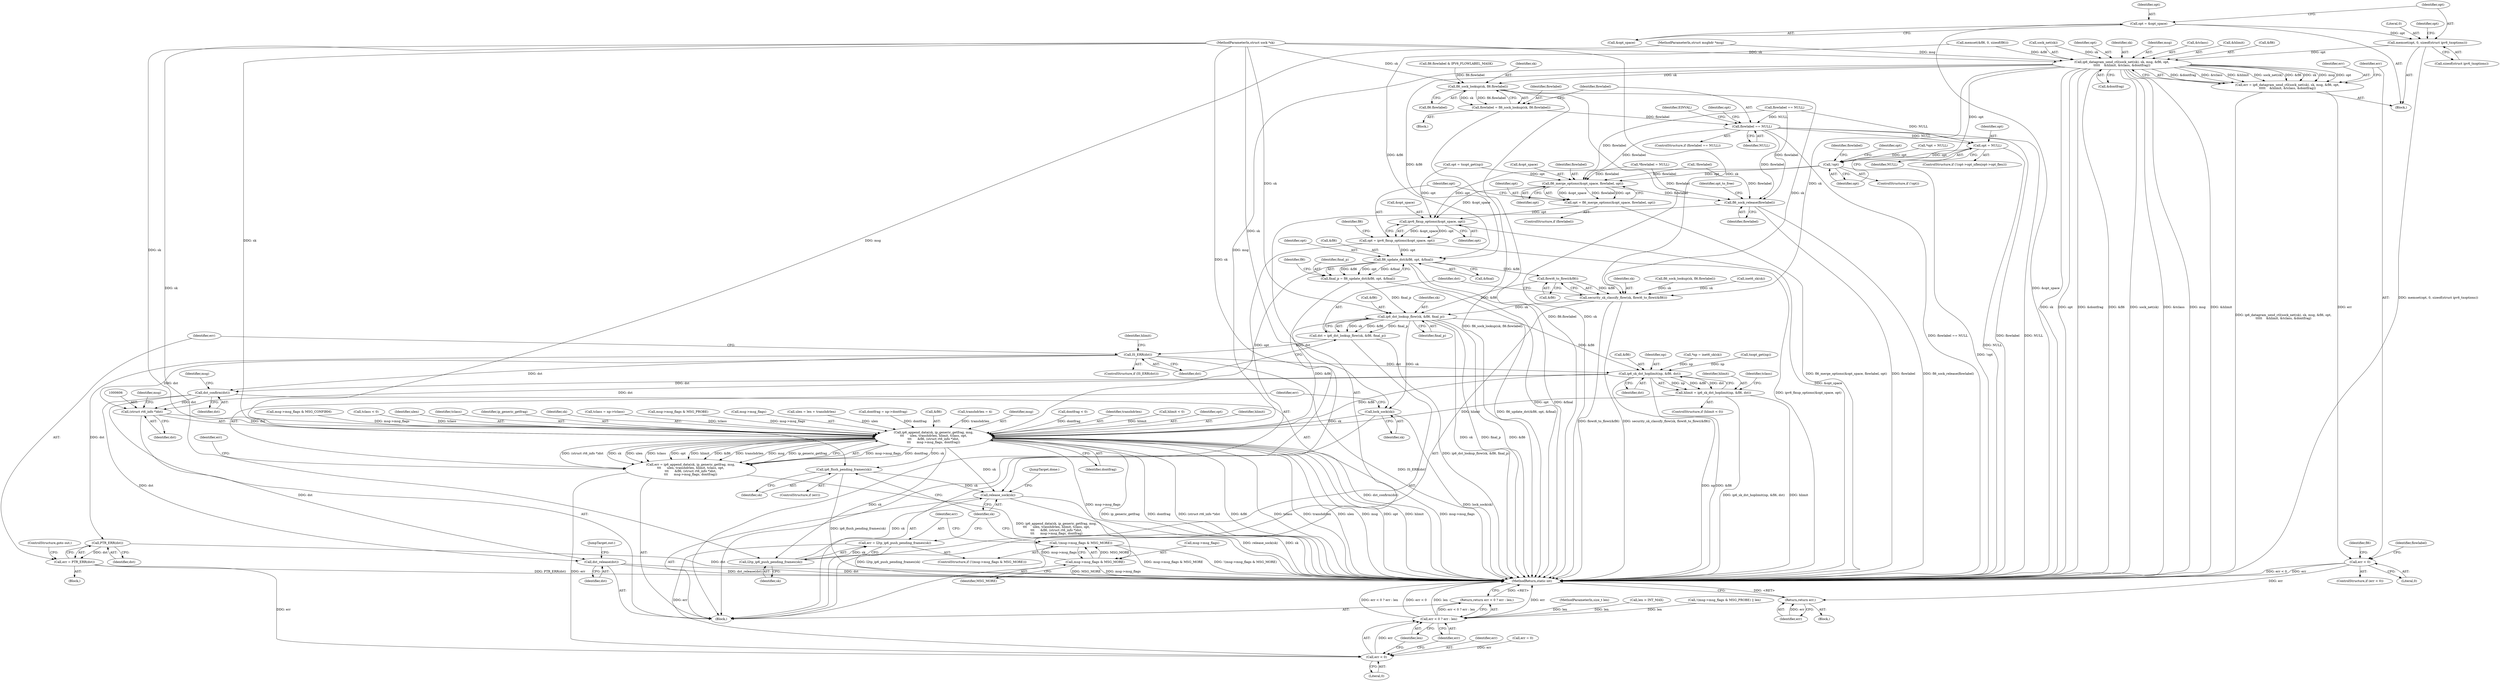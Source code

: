digraph "0_linux_45f6fad84cc305103b28d73482b344d7f5b76f39_19@API" {
"1000348" [label="(Call,memset(opt, 0, sizeof(struct ipv6_txoptions)))"];
"1000344" [label="(Call,opt = &opt_space)"];
"1000361" [label="(Call,ip6_datagram_send_ctl(sock_net(sk), sk, msg, &fl6, opt,\n\t\t\t\t\t    &hlimit, &tclass, &dontfrag))"];
"1000359" [label="(Call,err = ip6_datagram_send_ctl(sock_net(sk), sk, msg, &fl6, opt,\n\t\t\t\t\t    &hlimit, &tclass, &dontfrag))"];
"1000376" [label="(Call,err < 0)"];
"1000382" [label="(Return,return err;)"];
"1000396" [label="(Call,fl6_sock_lookup(sk, fl6.flowlabel))"];
"1000394" [label="(Call,flowlabel = fl6_sock_lookup(sk, fl6.flowlabel))"];
"1000402" [label="(Call,flowlabel == NULL)"];
"1000417" [label="(Call,opt = NULL)"];
"1000421" [label="(Call,!opt)"];
"1000435" [label="(Call,fl6_merge_options(&opt_space, flowlabel, opt))"];
"1000433" [label="(Call,opt = fl6_merge_options(&opt_space, flowlabel, opt))"];
"1000442" [label="(Call,ipv6_fixup_options(&opt_space, opt))"];
"1000440" [label="(Call,opt = ipv6_fixup_options(&opt_space, opt))"];
"1000495" [label="(Call,fl6_update_dst(&fl6, opt, &final))"];
"1000493" [label="(Call,final_p = fl6_update_dst(&fl6, opt, &final))"];
"1000539" [label="(Call,ip6_dst_lookup_flow(sk, &fl6, final_p))"];
"1000537" [label="(Call,dst = ip6_dst_lookup_flow(sk, &fl6, final_p))"];
"1000545" [label="(Call,IS_ERR(dst))"];
"1000550" [label="(Call,PTR_ERR(dst))"];
"1000548" [label="(Call,err = PTR_ERR(dst))"];
"1000640" [label="(Call,err < 0)"];
"1000639" [label="(Call,err < 0 ? err : len)"];
"1000638" [label="(Return,return err < 0 ? err : len;)"];
"1000559" [label="(Call,ip6_sk_dst_hoplimit(np, &fl6, dst))"];
"1000557" [label="(Call,hlimit = ip6_sk_dst_hoplimit(np, &fl6, dst))"];
"1000594" [label="(Call,ip6_append_data(sk, ip_generic_getfrag, msg,\n\t\t\t      ulen, transhdrlen, hlimit, tclass, opt,\n\t\t\t      &fl6, (struct rt6_info *)dst,\n\t\t\t      msg->msg_flags, dontfrag))"];
"1000592" [label="(Call,err = ip6_append_data(sk, ip_generic_getfrag, msg,\n\t\t\t      ulen, transhdrlen, hlimit, tclass, opt,\n\t\t\t      &fl6, (struct rt6_info *)dst,\n\t\t\t      msg->msg_flags, dontfrag))"];
"1000614" [label="(Call,ip6_flush_pending_frames(sk))"];
"1000628" [label="(Call,release_sock(sk))"];
"1000619" [label="(Call,msg->msg_flags & MSG_MORE)"];
"1000618" [label="(Call,!(msg->msg_flags & MSG_MORE))"];
"1000626" [label="(Call,l2tp_ip6_push_pending_frames(sk))"];
"1000624" [label="(Call,err = l2tp_ip6_push_pending_frames(sk))"];
"1000605" [label="(Call,(struct rt6_info *)dst)"];
"1000631" [label="(Call,dst_release(dst))"];
"1000646" [label="(Call,dst_confirm(dst))"];
"1000590" [label="(Call,lock_sock(sk))"];
"1000534" [label="(Call,flowi6_to_flowi(&fl6))"];
"1000532" [label="(Call,security_sk_classify_flow(sk, flowi6_to_flowi(&fl6)))"];
"1000634" [label="(Call,fl6_sock_release(flowlabel))"];
"1000350" [label="(Literal,0)"];
"1000625" [label="(Identifier,err)"];
"1000441" [label="(Identifier,opt)"];
"1000577" [label="(Call,dontfrag = np->dontfrag)"];
"1000623" [label="(Identifier,MSG_MORE)"];
"1000359" [label="(Call,err = ip6_datagram_send_ctl(sock_net(sk), sk, msg, &fl6, opt,\n\t\t\t\t\t    &hlimit, &tclass, &dontfrag))"];
"1000642" [label="(Literal,0)"];
"1000407" [label="(Identifier,EINVAL)"];
"1000362" [label="(Call,sock_net(sk))"];
"1000603" [label="(Call,&fl6)"];
"1000419" [label="(Identifier,NULL)"];
"1000159" [label="(Call,transhdrlen = 4)"];
"1000613" [label="(Identifier,err)"];
"1000552" [label="(ControlStructure,goto out;)"];
"1000431" [label="(ControlStructure,if (flowlabel))"];
"1000368" [label="(Identifier,opt)"];
"1000256" [label="(Call,flowlabel == NULL)"];
"1000532" [label="(Call,security_sk_classify_flow(sk, flowi6_to_flowi(&fl6)))"];
"1000107" [label="(MethodParameterIn,struct sock *sk)"];
"1000382" [label="(Return,return err;)"];
"1000620" [label="(Call,msg->msg_flags)"];
"1000631" [label="(Call,dst_release(dst))"];
"1000612" [label="(ControlStructure,if (err))"];
"1000538" [label="(Identifier,dst)"];
"1000361" [label="(Call,ip6_datagram_send_ctl(sock_net(sk), sk, msg, &fl6, opt,\n\t\t\t\t\t    &hlimit, &tclass, &dontfrag))"];
"1000376" [label="(Call,err < 0)"];
"1000421" [label="(Call,!opt)"];
"1000403" [label="(Identifier,flowlabel)"];
"1000495" [label="(Call,fl6_update_dst(&fl6, opt, &final))"];
"1000402" [label="(Call,flowlabel == NULL)"];
"1000343" [label="(Block,)"];
"1000351" [label="(Call,sizeof(struct ipv6_txoptions))"];
"1000424" [label="(Call,opt = txopt_get(np))"];
"1000393" [label="(Block,)"];
"1000498" [label="(Identifier,opt)"];
"1000632" [label="(Identifier,dst)"];
"1000418" [label="(Identifier,opt)"];
"1000611" [label="(Identifier,dontfrag)"];
"1000543" [label="(Identifier,final_p)"];
"1000442" [label="(Call,ipv6_fixup_options(&opt_space, opt))"];
"1000545" [label="(Call,IS_ERR(dst))"];
"1000412" [label="(Identifier,opt)"];
"1000617" [label="(ControlStructure,if (!(msg->msg_flags & MSG_MORE)))"];
"1000548" [label="(Call,err = PTR_ERR(dst))"];
"1000640" [label="(Call,err < 0)"];
"1000646" [label="(Call,dst_confirm(dst))"];
"1000379" [label="(Block,)"];
"1000534" [label="(Call,flowi6_to_flowi(&fl6))"];
"1000364" [label="(Identifier,sk)"];
"1000662" [label="(MethodReturn,static int)"];
"1000360" [label="(Identifier,err)"];
"1000420" [label="(ControlStructure,if (!opt))"];
"1000559" [label="(Call,ip6_sk_dst_hoplimit(np, &fl6, dst))"];
"1000345" [label="(Identifier,opt)"];
"1000614" [label="(Call,ip6_flush_pending_frames(sk))"];
"1000566" [label="(Identifier,tclass)"];
"1000391" [label="(Call,!flowlabel)"];
"1000494" [label="(Identifier,final_p)"];
"1000555" [label="(Identifier,hlimit)"];
"1000653" [label="(Identifier,msg)"];
"1000398" [label="(Call,fl6.flowlabel)"];
"1000560" [label="(Identifier,np)"];
"1000649" [label="(Call,!(msg->msg_flags & MSG_PROBE) || len)"];
"1000624" [label="(Call,err = l2tp_ip6_push_pending_frames(sk))"];
"1000619" [label="(Call,msg->msg_flags & MSG_MORE)"];
"1000373" [label="(Call,&dontfrag)"];
"1000609" [label="(Identifier,msg)"];
"1000533" [label="(Identifier,sk)"];
"1000597" [label="(Identifier,msg)"];
"1000647" [label="(Identifier,dst)"];
"1000434" [label="(Identifier,opt)"];
"1000553" [label="(ControlStructure,if (hlimit < 0))"];
"1000250" [label="(Call,fl6_sock_lookup(sk, fl6.flowlabel))"];
"1000539" [label="(Call,ip6_dst_lookup_flow(sk, &fl6, final_p))"];
"1000432" [label="(Identifier,flowlabel)"];
"1000550" [label="(Call,PTR_ERR(dst))"];
"1000546" [label="(Identifier,dst)"];
"1000590" [label="(Call,lock_sock(sk))"];
"1000381" [label="(Identifier,flowlabel)"];
"1000557" [label="(Call,hlimit = ip6_sk_dst_hoplimit(np, &fl6, dst))"];
"1000386" [label="(Call,fl6.flowlabel & IPV6_FLOWLABEL_MASK)"];
"1000547" [label="(Block,)"];
"1000109" [label="(MethodParameterIn,size_t len)"];
"1000365" [label="(Identifier,msg)"];
"1000425" [label="(Identifier,opt)"];
"1000116" [label="(Call,*np = inet6_sk(sk))"];
"1000499" [label="(Call,&final)"];
"1000540" [label="(Identifier,sk)"];
"1000404" [label="(Identifier,NULL)"];
"1000541" [label="(Call,&fl6)"];
"1000574" [label="(Call,dontfrag < 0)"];
"1000371" [label="(Call,&tclass)"];
"1000375" [label="(ControlStructure,if (err < 0))"];
"1000599" [label="(Identifier,transhdrlen)"];
"1000401" [label="(ControlStructure,if (flowlabel == NULL))"];
"1000426" [label="(Call,txopt_get(np))"];
"1000110" [label="(Block,)"];
"1000607" [label="(Identifier,dst)"];
"1000377" [label="(Identifier,err)"];
"1000346" [label="(Call,&opt_space)"];
"1000551" [label="(Identifier,dst)"];
"1000378" [label="(Literal,0)"];
"1000615" [label="(Identifier,sk)"];
"1000554" [label="(Call,hlimit < 0)"];
"1000643" [label="(Identifier,err)"];
"1000185" [label="(Call,memset(&fl6, 0, sizeof(fl6)))"];
"1000436" [label="(Call,&opt_space)"];
"1000125" [label="(Call,*opt = NULL)"];
"1000433" [label="(Call,opt = fl6_merge_options(&opt_space, flowlabel, opt))"];
"1000602" [label="(Identifier,opt)"];
"1000438" [label="(Identifier,flowlabel)"];
"1000349" [label="(Identifier,opt)"];
"1000344" [label="(Call,opt = &opt_space)"];
"1000594" [label="(Call,ip6_append_data(sk, ip_generic_getfrag, msg,\n\t\t\t      ulen, transhdrlen, hlimit, tclass, opt,\n\t\t\t      &fl6, (struct rt6_info *)dst,\n\t\t\t      msg->msg_flags, dontfrag))"];
"1000634" [label="(Call,fl6_sock_release(flowlabel))"];
"1000600" [label="(Identifier,hlimit)"];
"1000583" [label="(Call,msg->msg_flags & MSG_CONFIRM)"];
"1000445" [label="(Identifier,opt)"];
"1000394" [label="(Call,flowlabel = fl6_sock_lookup(sk, fl6.flowlabel))"];
"1000629" [label="(Identifier,sk)"];
"1000544" [label="(ControlStructure,if (IS_ERR(dst)))"];
"1000644" [label="(Identifier,len)"];
"1000635" [label="(Identifier,flowlabel)"];
"1000395" [label="(Identifier,flowlabel)"];
"1000383" [label="(Identifier,err)"];
"1000605" [label="(Call,(struct rt6_info *)dst)"];
"1000408" [label="(ControlStructure,if (!(opt->opt_nflen|opt->opt_flen)))"];
"1000641" [label="(Identifier,err)"];
"1000565" [label="(Call,tclass < 0)"];
"1000591" [label="(Identifier,sk)"];
"1000598" [label="(Identifier,ulen)"];
"1000601" [label="(Identifier,tclass)"];
"1000618" [label="(Call,!(msg->msg_flags & MSG_MORE))"];
"1000630" [label="(JumpTarget,done:)"];
"1000118" [label="(Call,inet6_sk(sk))"];
"1000627" [label="(Identifier,sk)"];
"1000493" [label="(Call,final_p = fl6_update_dst(&fl6, opt, &final))"];
"1000558" [label="(Identifier,hlimit)"];
"1000549" [label="(Identifier,err)"];
"1000596" [label="(Identifier,ip_generic_getfrag)"];
"1000637" [label="(Identifier,opt_to_free)"];
"1000595" [label="(Identifier,sk)"];
"1000537" [label="(Call,dst = ip6_dst_lookup_flow(sk, &fl6, final_p))"];
"1000440" [label="(Call,opt = ipv6_fixup_options(&opt_space, opt))"];
"1000417" [label="(Call,opt = NULL)"];
"1000568" [label="(Call,tclass = np->tclass)"];
"1000651" [label="(Call,msg->msg_flags & MSG_PROBE)"];
"1000355" [label="(Identifier,opt)"];
"1000608" [label="(Call,msg->msg_flags)"];
"1000448" [label="(Identifier,fl6)"];
"1000369" [label="(Call,&hlimit)"];
"1000535" [label="(Call,&fl6)"];
"1000592" [label="(Call,err = ip6_append_data(sk, ip_generic_getfrag, msg,\n\t\t\t      ulen, transhdrlen, hlimit, tclass, opt,\n\t\t\t      &fl6, (struct rt6_info *)dst,\n\t\t\t      msg->msg_flags, dontfrag))"];
"1000633" [label="(JumpTarget,out:)"];
"1000628" [label="(Call,release_sock(sk))"];
"1000397" [label="(Identifier,sk)"];
"1000561" [label="(Call,&fl6)"];
"1000435" [label="(Call,fl6_merge_options(&opt_space, flowlabel, opt))"];
"1000593" [label="(Identifier,err)"];
"1000388" [label="(Identifier,fl6)"];
"1000170" [label="(Call,len > INT_MAX)"];
"1000396" [label="(Call,fl6_sock_lookup(sk, fl6.flowlabel))"];
"1000108" [label="(MethodParameterIn,struct msghdr *msg)"];
"1000563" [label="(Identifier,dst)"];
"1000505" [label="(Identifier,fl6)"];
"1000348" [label="(Call,memset(opt, 0, sizeof(struct ipv6_txoptions)))"];
"1000129" [label="(Call,*flowlabel = NULL)"];
"1000443" [label="(Call,&opt_space)"];
"1000639" [label="(Call,err < 0 ? err : len)"];
"1000658" [label="(Call,err = 0)"];
"1000422" [label="(Identifier,opt)"];
"1000638" [label="(Return,return err < 0 ? err : len;)"];
"1000163" [label="(Call,ulen = len + transhdrlen)"];
"1000439" [label="(Identifier,opt)"];
"1000496" [label="(Call,&fl6)"];
"1000366" [label="(Call,&fl6)"];
"1000626" [label="(Call,l2tp_ip6_push_pending_frames(sk))"];
"1000348" -> "1000343"  [label="AST: "];
"1000348" -> "1000351"  [label="CFG: "];
"1000349" -> "1000348"  [label="AST: "];
"1000350" -> "1000348"  [label="AST: "];
"1000351" -> "1000348"  [label="AST: "];
"1000355" -> "1000348"  [label="CFG: "];
"1000348" -> "1000662"  [label="DDG: memset(opt, 0, sizeof(struct ipv6_txoptions))"];
"1000344" -> "1000348"  [label="DDG: opt"];
"1000348" -> "1000361"  [label="DDG: opt"];
"1000344" -> "1000343"  [label="AST: "];
"1000344" -> "1000346"  [label="CFG: "];
"1000345" -> "1000344"  [label="AST: "];
"1000346" -> "1000344"  [label="AST: "];
"1000349" -> "1000344"  [label="CFG: "];
"1000344" -> "1000662"  [label="DDG: &opt_space"];
"1000361" -> "1000359"  [label="AST: "];
"1000361" -> "1000373"  [label="CFG: "];
"1000362" -> "1000361"  [label="AST: "];
"1000364" -> "1000361"  [label="AST: "];
"1000365" -> "1000361"  [label="AST: "];
"1000366" -> "1000361"  [label="AST: "];
"1000368" -> "1000361"  [label="AST: "];
"1000369" -> "1000361"  [label="AST: "];
"1000371" -> "1000361"  [label="AST: "];
"1000373" -> "1000361"  [label="AST: "];
"1000359" -> "1000361"  [label="CFG: "];
"1000361" -> "1000662"  [label="DDG: msg"];
"1000361" -> "1000662"  [label="DDG: &hlimit"];
"1000361" -> "1000662"  [label="DDG: sk"];
"1000361" -> "1000662"  [label="DDG: opt"];
"1000361" -> "1000662"  [label="DDG: &dontfrag"];
"1000361" -> "1000662"  [label="DDG: &fl6"];
"1000361" -> "1000662"  [label="DDG: sock_net(sk)"];
"1000361" -> "1000662"  [label="DDG: &tclass"];
"1000361" -> "1000359"  [label="DDG: &dontfrag"];
"1000361" -> "1000359"  [label="DDG: &tclass"];
"1000361" -> "1000359"  [label="DDG: &hlimit"];
"1000361" -> "1000359"  [label="DDG: sock_net(sk)"];
"1000361" -> "1000359"  [label="DDG: &fl6"];
"1000361" -> "1000359"  [label="DDG: sk"];
"1000361" -> "1000359"  [label="DDG: msg"];
"1000361" -> "1000359"  [label="DDG: opt"];
"1000362" -> "1000361"  [label="DDG: sk"];
"1000107" -> "1000361"  [label="DDG: sk"];
"1000108" -> "1000361"  [label="DDG: msg"];
"1000185" -> "1000361"  [label="DDG: &fl6"];
"1000361" -> "1000396"  [label="DDG: sk"];
"1000361" -> "1000421"  [label="DDG: opt"];
"1000361" -> "1000495"  [label="DDG: &fl6"];
"1000361" -> "1000532"  [label="DDG: sk"];
"1000361" -> "1000594"  [label="DDG: msg"];
"1000359" -> "1000343"  [label="AST: "];
"1000360" -> "1000359"  [label="AST: "];
"1000377" -> "1000359"  [label="CFG: "];
"1000359" -> "1000662"  [label="DDG: ip6_datagram_send_ctl(sock_net(sk), sk, msg, &fl6, opt,\n\t\t\t\t\t    &hlimit, &tclass, &dontfrag)"];
"1000359" -> "1000376"  [label="DDG: err"];
"1000376" -> "1000375"  [label="AST: "];
"1000376" -> "1000378"  [label="CFG: "];
"1000377" -> "1000376"  [label="AST: "];
"1000378" -> "1000376"  [label="AST: "];
"1000381" -> "1000376"  [label="CFG: "];
"1000388" -> "1000376"  [label="CFG: "];
"1000376" -> "1000662"  [label="DDG: err < 0"];
"1000376" -> "1000662"  [label="DDG: err"];
"1000376" -> "1000382"  [label="DDG: err"];
"1000382" -> "1000379"  [label="AST: "];
"1000382" -> "1000383"  [label="CFG: "];
"1000383" -> "1000382"  [label="AST: "];
"1000662" -> "1000382"  [label="CFG: "];
"1000382" -> "1000662"  [label="DDG: <RET>"];
"1000383" -> "1000382"  [label="DDG: err"];
"1000396" -> "1000394"  [label="AST: "];
"1000396" -> "1000398"  [label="CFG: "];
"1000397" -> "1000396"  [label="AST: "];
"1000398" -> "1000396"  [label="AST: "];
"1000394" -> "1000396"  [label="CFG: "];
"1000396" -> "1000662"  [label="DDG: sk"];
"1000396" -> "1000662"  [label="DDG: fl6.flowlabel"];
"1000396" -> "1000394"  [label="DDG: sk"];
"1000396" -> "1000394"  [label="DDG: fl6.flowlabel"];
"1000107" -> "1000396"  [label="DDG: sk"];
"1000386" -> "1000396"  [label="DDG: fl6.flowlabel"];
"1000396" -> "1000532"  [label="DDG: sk"];
"1000394" -> "1000393"  [label="AST: "];
"1000395" -> "1000394"  [label="AST: "];
"1000403" -> "1000394"  [label="CFG: "];
"1000394" -> "1000662"  [label="DDG: fl6_sock_lookup(sk, fl6.flowlabel)"];
"1000394" -> "1000402"  [label="DDG: flowlabel"];
"1000402" -> "1000401"  [label="AST: "];
"1000402" -> "1000404"  [label="CFG: "];
"1000403" -> "1000402"  [label="AST: "];
"1000404" -> "1000402"  [label="AST: "];
"1000407" -> "1000402"  [label="CFG: "];
"1000412" -> "1000402"  [label="CFG: "];
"1000402" -> "1000662"  [label="DDG: NULL"];
"1000402" -> "1000662"  [label="DDG: flowlabel == NULL"];
"1000402" -> "1000662"  [label="DDG: flowlabel"];
"1000256" -> "1000402"  [label="DDG: NULL"];
"1000402" -> "1000417"  [label="DDG: NULL"];
"1000402" -> "1000435"  [label="DDG: flowlabel"];
"1000402" -> "1000634"  [label="DDG: flowlabel"];
"1000417" -> "1000408"  [label="AST: "];
"1000417" -> "1000419"  [label="CFG: "];
"1000418" -> "1000417"  [label="AST: "];
"1000419" -> "1000417"  [label="AST: "];
"1000422" -> "1000417"  [label="CFG: "];
"1000417" -> "1000662"  [label="DDG: NULL"];
"1000256" -> "1000417"  [label="DDG: NULL"];
"1000417" -> "1000421"  [label="DDG: opt"];
"1000421" -> "1000420"  [label="AST: "];
"1000421" -> "1000422"  [label="CFG: "];
"1000422" -> "1000421"  [label="AST: "];
"1000425" -> "1000421"  [label="CFG: "];
"1000432" -> "1000421"  [label="CFG: "];
"1000421" -> "1000662"  [label="DDG: !opt"];
"1000125" -> "1000421"  [label="DDG: opt"];
"1000421" -> "1000435"  [label="DDG: opt"];
"1000421" -> "1000442"  [label="DDG: opt"];
"1000435" -> "1000433"  [label="AST: "];
"1000435" -> "1000439"  [label="CFG: "];
"1000436" -> "1000435"  [label="AST: "];
"1000438" -> "1000435"  [label="AST: "];
"1000439" -> "1000435"  [label="AST: "];
"1000433" -> "1000435"  [label="CFG: "];
"1000435" -> "1000433"  [label="DDG: &opt_space"];
"1000435" -> "1000433"  [label="DDG: flowlabel"];
"1000435" -> "1000433"  [label="DDG: opt"];
"1000129" -> "1000435"  [label="DDG: flowlabel"];
"1000391" -> "1000435"  [label="DDG: flowlabel"];
"1000256" -> "1000435"  [label="DDG: flowlabel"];
"1000424" -> "1000435"  [label="DDG: opt"];
"1000435" -> "1000442"  [label="DDG: &opt_space"];
"1000435" -> "1000634"  [label="DDG: flowlabel"];
"1000433" -> "1000431"  [label="AST: "];
"1000434" -> "1000433"  [label="AST: "];
"1000441" -> "1000433"  [label="CFG: "];
"1000433" -> "1000662"  [label="DDG: fl6_merge_options(&opt_space, flowlabel, opt)"];
"1000433" -> "1000442"  [label="DDG: opt"];
"1000442" -> "1000440"  [label="AST: "];
"1000442" -> "1000445"  [label="CFG: "];
"1000443" -> "1000442"  [label="AST: "];
"1000445" -> "1000442"  [label="AST: "];
"1000440" -> "1000442"  [label="CFG: "];
"1000442" -> "1000662"  [label="DDG: &opt_space"];
"1000442" -> "1000440"  [label="DDG: &opt_space"];
"1000442" -> "1000440"  [label="DDG: opt"];
"1000424" -> "1000442"  [label="DDG: opt"];
"1000440" -> "1000110"  [label="AST: "];
"1000441" -> "1000440"  [label="AST: "];
"1000448" -> "1000440"  [label="CFG: "];
"1000440" -> "1000662"  [label="DDG: ipv6_fixup_options(&opt_space, opt)"];
"1000440" -> "1000495"  [label="DDG: opt"];
"1000495" -> "1000493"  [label="AST: "];
"1000495" -> "1000499"  [label="CFG: "];
"1000496" -> "1000495"  [label="AST: "];
"1000498" -> "1000495"  [label="AST: "];
"1000499" -> "1000495"  [label="AST: "];
"1000493" -> "1000495"  [label="CFG: "];
"1000495" -> "1000662"  [label="DDG: opt"];
"1000495" -> "1000662"  [label="DDG: &final"];
"1000495" -> "1000493"  [label="DDG: &fl6"];
"1000495" -> "1000493"  [label="DDG: opt"];
"1000495" -> "1000493"  [label="DDG: &final"];
"1000185" -> "1000495"  [label="DDG: &fl6"];
"1000495" -> "1000534"  [label="DDG: &fl6"];
"1000495" -> "1000594"  [label="DDG: opt"];
"1000493" -> "1000110"  [label="AST: "];
"1000494" -> "1000493"  [label="AST: "];
"1000505" -> "1000493"  [label="CFG: "];
"1000493" -> "1000662"  [label="DDG: fl6_update_dst(&fl6, opt, &final)"];
"1000493" -> "1000539"  [label="DDG: final_p"];
"1000539" -> "1000537"  [label="AST: "];
"1000539" -> "1000543"  [label="CFG: "];
"1000540" -> "1000539"  [label="AST: "];
"1000541" -> "1000539"  [label="AST: "];
"1000543" -> "1000539"  [label="AST: "];
"1000537" -> "1000539"  [label="CFG: "];
"1000539" -> "1000662"  [label="DDG: sk"];
"1000539" -> "1000662"  [label="DDG: final_p"];
"1000539" -> "1000662"  [label="DDG: &fl6"];
"1000539" -> "1000537"  [label="DDG: sk"];
"1000539" -> "1000537"  [label="DDG: &fl6"];
"1000539" -> "1000537"  [label="DDG: final_p"];
"1000532" -> "1000539"  [label="DDG: sk"];
"1000107" -> "1000539"  [label="DDG: sk"];
"1000534" -> "1000539"  [label="DDG: &fl6"];
"1000539" -> "1000559"  [label="DDG: &fl6"];
"1000539" -> "1000590"  [label="DDG: sk"];
"1000539" -> "1000594"  [label="DDG: &fl6"];
"1000537" -> "1000110"  [label="AST: "];
"1000538" -> "1000537"  [label="AST: "];
"1000546" -> "1000537"  [label="CFG: "];
"1000537" -> "1000662"  [label="DDG: ip6_dst_lookup_flow(sk, &fl6, final_p)"];
"1000537" -> "1000545"  [label="DDG: dst"];
"1000545" -> "1000544"  [label="AST: "];
"1000545" -> "1000546"  [label="CFG: "];
"1000546" -> "1000545"  [label="AST: "];
"1000549" -> "1000545"  [label="CFG: "];
"1000555" -> "1000545"  [label="CFG: "];
"1000545" -> "1000662"  [label="DDG: IS_ERR(dst)"];
"1000545" -> "1000550"  [label="DDG: dst"];
"1000545" -> "1000559"  [label="DDG: dst"];
"1000545" -> "1000605"  [label="DDG: dst"];
"1000545" -> "1000646"  [label="DDG: dst"];
"1000550" -> "1000548"  [label="AST: "];
"1000550" -> "1000551"  [label="CFG: "];
"1000551" -> "1000550"  [label="AST: "];
"1000548" -> "1000550"  [label="CFG: "];
"1000550" -> "1000662"  [label="DDG: dst"];
"1000550" -> "1000548"  [label="DDG: dst"];
"1000548" -> "1000547"  [label="AST: "];
"1000549" -> "1000548"  [label="AST: "];
"1000552" -> "1000548"  [label="CFG: "];
"1000548" -> "1000662"  [label="DDG: PTR_ERR(dst)"];
"1000548" -> "1000640"  [label="DDG: err"];
"1000640" -> "1000639"  [label="AST: "];
"1000640" -> "1000642"  [label="CFG: "];
"1000641" -> "1000640"  [label="AST: "];
"1000642" -> "1000640"  [label="AST: "];
"1000643" -> "1000640"  [label="CFG: "];
"1000644" -> "1000640"  [label="CFG: "];
"1000640" -> "1000639"  [label="DDG: err"];
"1000624" -> "1000640"  [label="DDG: err"];
"1000658" -> "1000640"  [label="DDG: err"];
"1000592" -> "1000640"  [label="DDG: err"];
"1000639" -> "1000638"  [label="AST: "];
"1000639" -> "1000643"  [label="CFG: "];
"1000639" -> "1000644"  [label="CFG: "];
"1000643" -> "1000639"  [label="AST: "];
"1000644" -> "1000639"  [label="AST: "];
"1000638" -> "1000639"  [label="CFG: "];
"1000639" -> "1000662"  [label="DDG: err"];
"1000639" -> "1000662"  [label="DDG: err < 0 ? err : len"];
"1000639" -> "1000662"  [label="DDG: err < 0"];
"1000639" -> "1000662"  [label="DDG: len"];
"1000639" -> "1000638"  [label="DDG: err < 0 ? err : len"];
"1000649" -> "1000639"  [label="DDG: len"];
"1000170" -> "1000639"  [label="DDG: len"];
"1000109" -> "1000639"  [label="DDG: len"];
"1000638" -> "1000110"  [label="AST: "];
"1000662" -> "1000638"  [label="CFG: "];
"1000638" -> "1000662"  [label="DDG: <RET>"];
"1000559" -> "1000557"  [label="AST: "];
"1000559" -> "1000563"  [label="CFG: "];
"1000560" -> "1000559"  [label="AST: "];
"1000561" -> "1000559"  [label="AST: "];
"1000563" -> "1000559"  [label="AST: "];
"1000557" -> "1000559"  [label="CFG: "];
"1000559" -> "1000662"  [label="DDG: np"];
"1000559" -> "1000662"  [label="DDG: &fl6"];
"1000559" -> "1000557"  [label="DDG: np"];
"1000559" -> "1000557"  [label="DDG: &fl6"];
"1000559" -> "1000557"  [label="DDG: dst"];
"1000116" -> "1000559"  [label="DDG: np"];
"1000426" -> "1000559"  [label="DDG: np"];
"1000559" -> "1000594"  [label="DDG: &fl6"];
"1000559" -> "1000605"  [label="DDG: dst"];
"1000559" -> "1000646"  [label="DDG: dst"];
"1000557" -> "1000553"  [label="AST: "];
"1000558" -> "1000557"  [label="AST: "];
"1000566" -> "1000557"  [label="CFG: "];
"1000557" -> "1000662"  [label="DDG: hlimit"];
"1000557" -> "1000662"  [label="DDG: ip6_sk_dst_hoplimit(np, &fl6, dst)"];
"1000557" -> "1000594"  [label="DDG: hlimit"];
"1000594" -> "1000592"  [label="AST: "];
"1000594" -> "1000611"  [label="CFG: "];
"1000595" -> "1000594"  [label="AST: "];
"1000596" -> "1000594"  [label="AST: "];
"1000597" -> "1000594"  [label="AST: "];
"1000598" -> "1000594"  [label="AST: "];
"1000599" -> "1000594"  [label="AST: "];
"1000600" -> "1000594"  [label="AST: "];
"1000601" -> "1000594"  [label="AST: "];
"1000602" -> "1000594"  [label="AST: "];
"1000603" -> "1000594"  [label="AST: "];
"1000605" -> "1000594"  [label="AST: "];
"1000608" -> "1000594"  [label="AST: "];
"1000611" -> "1000594"  [label="AST: "];
"1000592" -> "1000594"  [label="CFG: "];
"1000594" -> "1000662"  [label="DDG: transhdrlen"];
"1000594" -> "1000662"  [label="DDG: ulen"];
"1000594" -> "1000662"  [label="DDG: msg"];
"1000594" -> "1000662"  [label="DDG: opt"];
"1000594" -> "1000662"  [label="DDG: hlimit"];
"1000594" -> "1000662"  [label="DDG: msg->msg_flags"];
"1000594" -> "1000662"  [label="DDG: ip_generic_getfrag"];
"1000594" -> "1000662"  [label="DDG: dontfrag"];
"1000594" -> "1000662"  [label="DDG: (struct rt6_info *)dst"];
"1000594" -> "1000662"  [label="DDG: &fl6"];
"1000594" -> "1000662"  [label="DDG: tclass"];
"1000594" -> "1000592"  [label="DDG: msg->msg_flags"];
"1000594" -> "1000592"  [label="DDG: dontfrag"];
"1000594" -> "1000592"  [label="DDG: (struct rt6_info *)dst"];
"1000594" -> "1000592"  [label="DDG: sk"];
"1000594" -> "1000592"  [label="DDG: ulen"];
"1000594" -> "1000592"  [label="DDG: tclass"];
"1000594" -> "1000592"  [label="DDG: opt"];
"1000594" -> "1000592"  [label="DDG: hlimit"];
"1000594" -> "1000592"  [label="DDG: &fl6"];
"1000594" -> "1000592"  [label="DDG: transhdrlen"];
"1000594" -> "1000592"  [label="DDG: msg"];
"1000594" -> "1000592"  [label="DDG: ip_generic_getfrag"];
"1000590" -> "1000594"  [label="DDG: sk"];
"1000107" -> "1000594"  [label="DDG: sk"];
"1000108" -> "1000594"  [label="DDG: msg"];
"1000163" -> "1000594"  [label="DDG: ulen"];
"1000159" -> "1000594"  [label="DDG: transhdrlen"];
"1000554" -> "1000594"  [label="DDG: hlimit"];
"1000568" -> "1000594"  [label="DDG: tclass"];
"1000565" -> "1000594"  [label="DDG: tclass"];
"1000605" -> "1000594"  [label="DDG: dst"];
"1000651" -> "1000594"  [label="DDG: msg->msg_flags"];
"1000583" -> "1000594"  [label="DDG: msg->msg_flags"];
"1000574" -> "1000594"  [label="DDG: dontfrag"];
"1000577" -> "1000594"  [label="DDG: dontfrag"];
"1000594" -> "1000614"  [label="DDG: sk"];
"1000594" -> "1000619"  [label="DDG: msg->msg_flags"];
"1000594" -> "1000626"  [label="DDG: sk"];
"1000594" -> "1000628"  [label="DDG: sk"];
"1000592" -> "1000110"  [label="AST: "];
"1000593" -> "1000592"  [label="AST: "];
"1000613" -> "1000592"  [label="CFG: "];
"1000592" -> "1000662"  [label="DDG: ip6_append_data(sk, ip_generic_getfrag, msg,\n\t\t\t      ulen, transhdrlen, hlimit, tclass, opt,\n\t\t\t      &fl6, (struct rt6_info *)dst,\n\t\t\t      msg->msg_flags, dontfrag)"];
"1000614" -> "1000612"  [label="AST: "];
"1000614" -> "1000615"  [label="CFG: "];
"1000615" -> "1000614"  [label="AST: "];
"1000629" -> "1000614"  [label="CFG: "];
"1000614" -> "1000662"  [label="DDG: ip6_flush_pending_frames(sk)"];
"1000107" -> "1000614"  [label="DDG: sk"];
"1000614" -> "1000628"  [label="DDG: sk"];
"1000628" -> "1000110"  [label="AST: "];
"1000628" -> "1000629"  [label="CFG: "];
"1000629" -> "1000628"  [label="AST: "];
"1000630" -> "1000628"  [label="CFG: "];
"1000628" -> "1000662"  [label="DDG: sk"];
"1000628" -> "1000662"  [label="DDG: release_sock(sk)"];
"1000626" -> "1000628"  [label="DDG: sk"];
"1000107" -> "1000628"  [label="DDG: sk"];
"1000619" -> "1000618"  [label="AST: "];
"1000619" -> "1000623"  [label="CFG: "];
"1000620" -> "1000619"  [label="AST: "];
"1000623" -> "1000619"  [label="AST: "];
"1000618" -> "1000619"  [label="CFG: "];
"1000619" -> "1000662"  [label="DDG: MSG_MORE"];
"1000619" -> "1000662"  [label="DDG: msg->msg_flags"];
"1000619" -> "1000618"  [label="DDG: msg->msg_flags"];
"1000619" -> "1000618"  [label="DDG: MSG_MORE"];
"1000618" -> "1000617"  [label="AST: "];
"1000625" -> "1000618"  [label="CFG: "];
"1000629" -> "1000618"  [label="CFG: "];
"1000618" -> "1000662"  [label="DDG: !(msg->msg_flags & MSG_MORE)"];
"1000618" -> "1000662"  [label="DDG: msg->msg_flags & MSG_MORE"];
"1000626" -> "1000624"  [label="AST: "];
"1000626" -> "1000627"  [label="CFG: "];
"1000627" -> "1000626"  [label="AST: "];
"1000624" -> "1000626"  [label="CFG: "];
"1000626" -> "1000624"  [label="DDG: sk"];
"1000107" -> "1000626"  [label="DDG: sk"];
"1000624" -> "1000617"  [label="AST: "];
"1000625" -> "1000624"  [label="AST: "];
"1000629" -> "1000624"  [label="CFG: "];
"1000624" -> "1000662"  [label="DDG: l2tp_ip6_push_pending_frames(sk)"];
"1000605" -> "1000607"  [label="CFG: "];
"1000606" -> "1000605"  [label="AST: "];
"1000607" -> "1000605"  [label="AST: "];
"1000609" -> "1000605"  [label="CFG: "];
"1000646" -> "1000605"  [label="DDG: dst"];
"1000605" -> "1000631"  [label="DDG: dst"];
"1000631" -> "1000110"  [label="AST: "];
"1000631" -> "1000632"  [label="CFG: "];
"1000632" -> "1000631"  [label="AST: "];
"1000633" -> "1000631"  [label="CFG: "];
"1000631" -> "1000662"  [label="DDG: dst"];
"1000631" -> "1000662"  [label="DDG: dst_release(dst)"];
"1000646" -> "1000631"  [label="DDG: dst"];
"1000646" -> "1000110"  [label="AST: "];
"1000646" -> "1000647"  [label="CFG: "];
"1000647" -> "1000646"  [label="AST: "];
"1000653" -> "1000646"  [label="CFG: "];
"1000646" -> "1000662"  [label="DDG: dst_confirm(dst)"];
"1000590" -> "1000110"  [label="AST: "];
"1000590" -> "1000591"  [label="CFG: "];
"1000591" -> "1000590"  [label="AST: "];
"1000593" -> "1000590"  [label="CFG: "];
"1000590" -> "1000662"  [label="DDG: lock_sock(sk)"];
"1000107" -> "1000590"  [label="DDG: sk"];
"1000534" -> "1000532"  [label="AST: "];
"1000534" -> "1000535"  [label="CFG: "];
"1000535" -> "1000534"  [label="AST: "];
"1000532" -> "1000534"  [label="CFG: "];
"1000534" -> "1000532"  [label="DDG: &fl6"];
"1000532" -> "1000110"  [label="AST: "];
"1000533" -> "1000532"  [label="AST: "];
"1000538" -> "1000532"  [label="CFG: "];
"1000532" -> "1000662"  [label="DDG: flowi6_to_flowi(&fl6)"];
"1000532" -> "1000662"  [label="DDG: security_sk_classify_flow(sk, flowi6_to_flowi(&fl6))"];
"1000250" -> "1000532"  [label="DDG: sk"];
"1000118" -> "1000532"  [label="DDG: sk"];
"1000107" -> "1000532"  [label="DDG: sk"];
"1000634" -> "1000110"  [label="AST: "];
"1000634" -> "1000635"  [label="CFG: "];
"1000635" -> "1000634"  [label="AST: "];
"1000637" -> "1000634"  [label="CFG: "];
"1000634" -> "1000662"  [label="DDG: flowlabel"];
"1000634" -> "1000662"  [label="DDG: fl6_sock_release(flowlabel)"];
"1000129" -> "1000634"  [label="DDG: flowlabel"];
"1000391" -> "1000634"  [label="DDG: flowlabel"];
"1000256" -> "1000634"  [label="DDG: flowlabel"];
}
